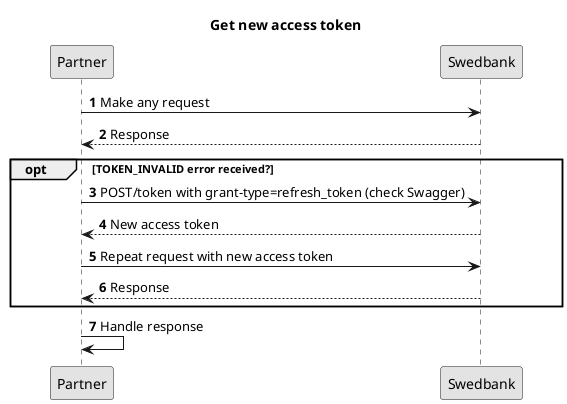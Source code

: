 @startuml refresh-access-token

skinparam monochrome true
skinparam shadowing false
skinparam ParticipantPadding 30


title Get new access token

participant Partner
participant Swedbank

autonumber 1
Partner->Swedbank: Make any request

Swedbank-->Partner: Response
opt TOKEN_INVALID error received?
Partner->Swedbank: POST/token with grant-type=refresh_token (check Swagger)
Swedbank-->Partner: New access token
Partner->Swedbank: Repeat request with new access token
Swedbank-->Partner: Response
end
Partner->Partner: Handle response

@enduml
